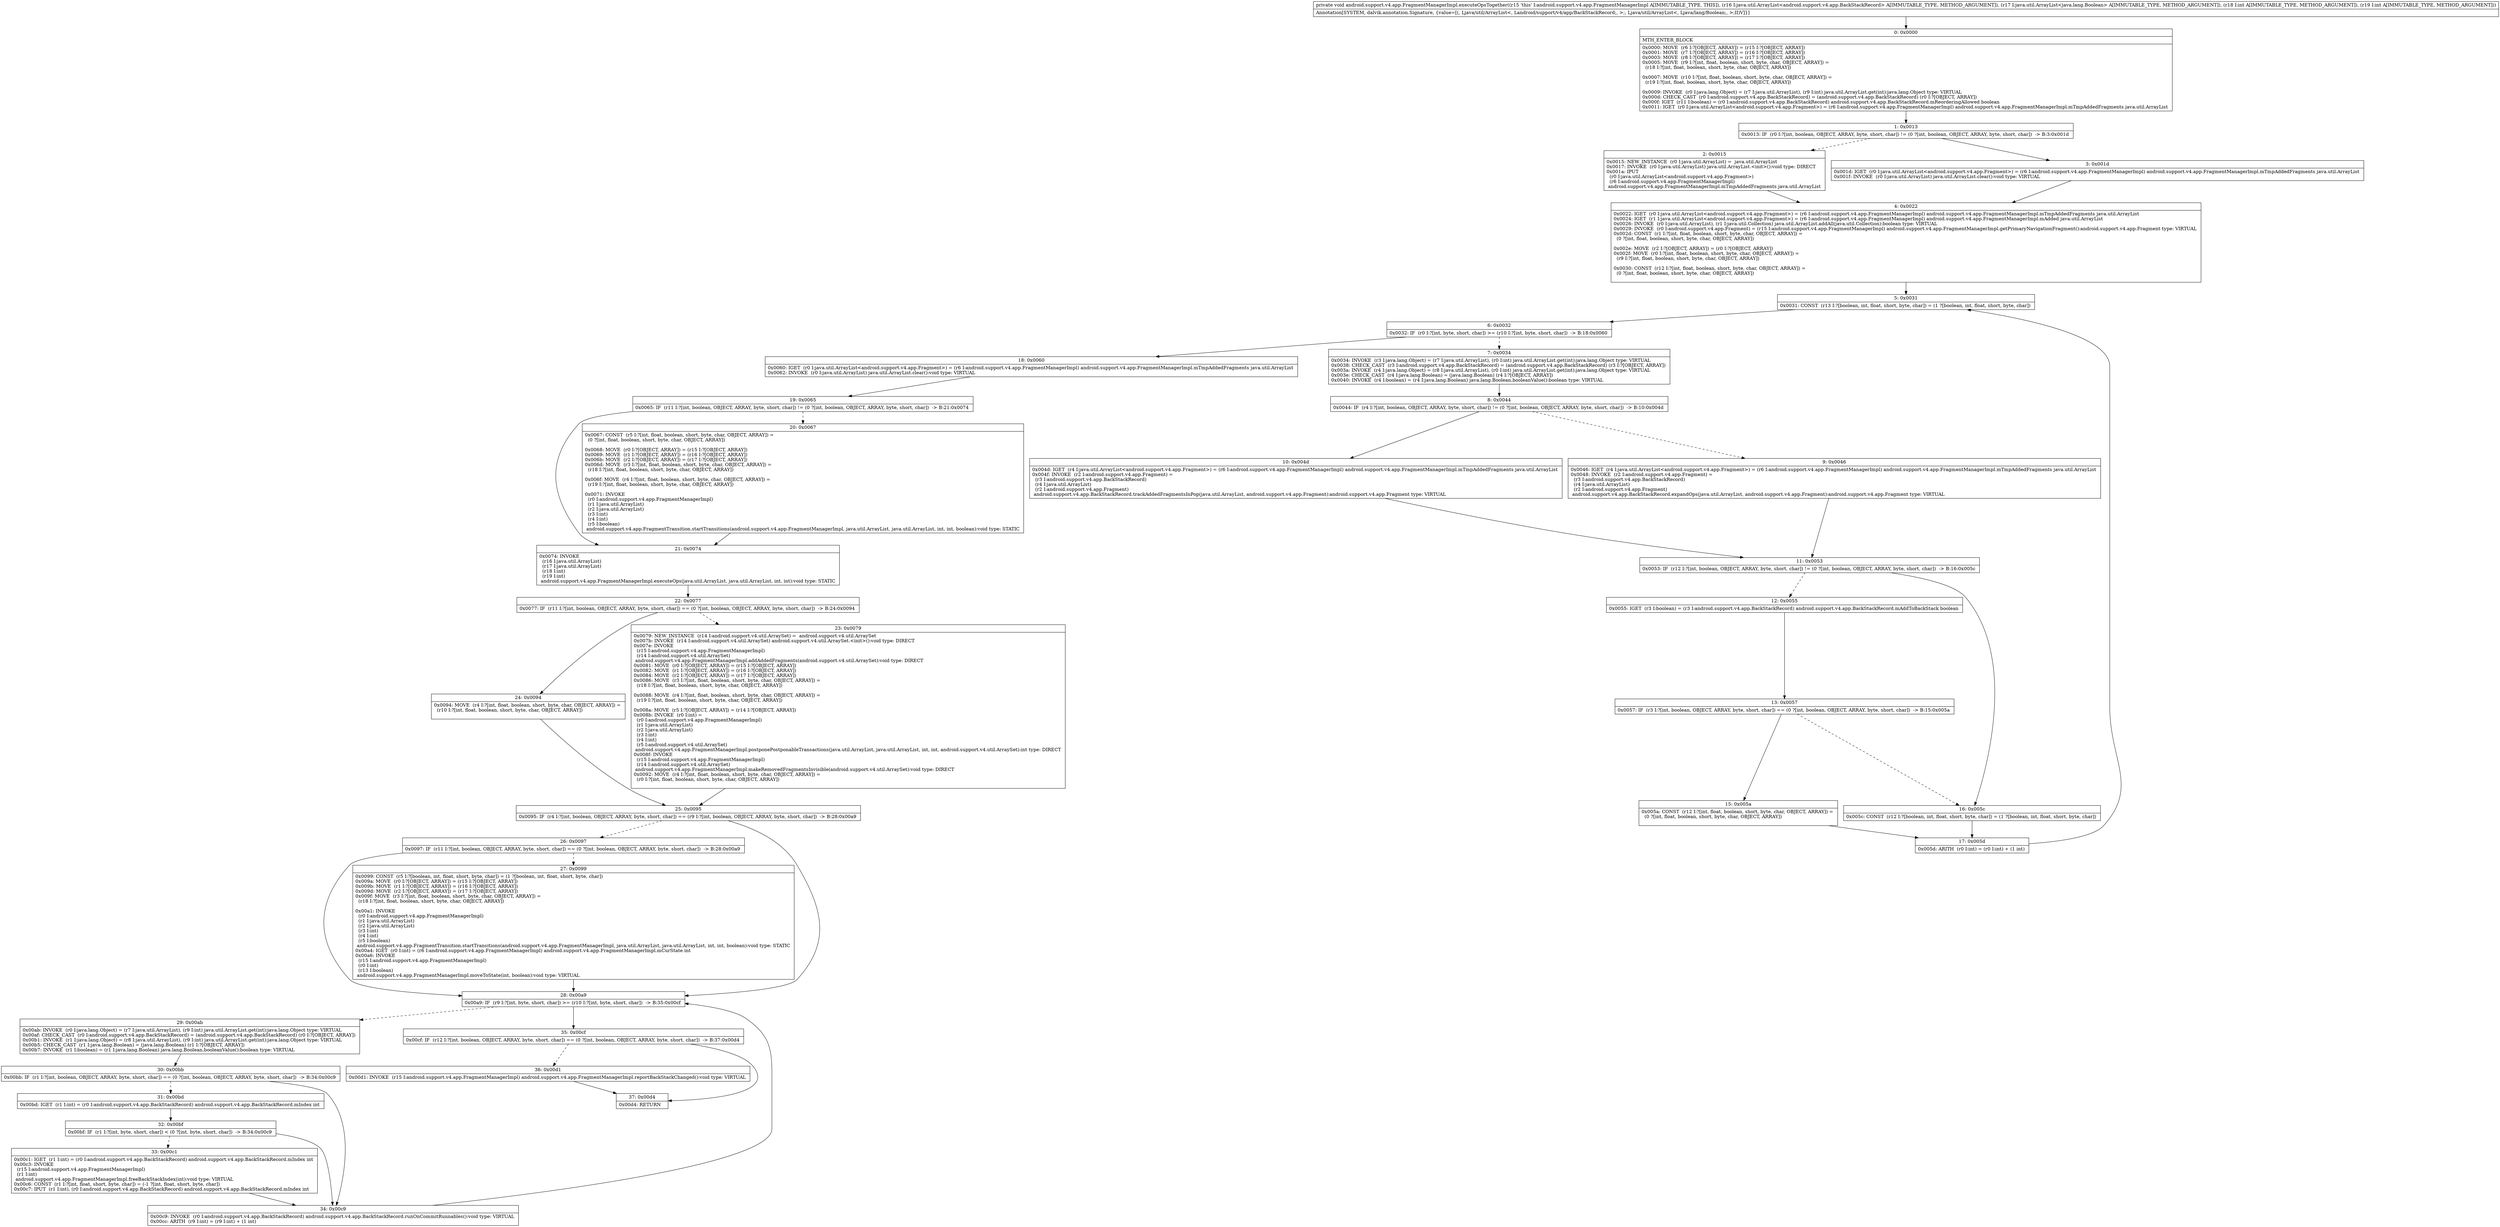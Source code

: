 digraph "CFG forandroid.support.v4.app.FragmentManagerImpl.executeOpsTogether(Ljava\/util\/ArrayList;Ljava\/util\/ArrayList;II)V" {
Node_0 [shape=record,label="{0\:\ 0x0000|MTH_ENTER_BLOCK\l|0x0000: MOVE  (r6 I:?[OBJECT, ARRAY]) = (r15 I:?[OBJECT, ARRAY]) \l0x0001: MOVE  (r7 I:?[OBJECT, ARRAY]) = (r16 I:?[OBJECT, ARRAY]) \l0x0003: MOVE  (r8 I:?[OBJECT, ARRAY]) = (r17 I:?[OBJECT, ARRAY]) \l0x0005: MOVE  (r9 I:?[int, float, boolean, short, byte, char, OBJECT, ARRAY]) = \l  (r18 I:?[int, float, boolean, short, byte, char, OBJECT, ARRAY])\l \l0x0007: MOVE  (r10 I:?[int, float, boolean, short, byte, char, OBJECT, ARRAY]) = \l  (r19 I:?[int, float, boolean, short, byte, char, OBJECT, ARRAY])\l \l0x0009: INVOKE  (r0 I:java.lang.Object) = (r7 I:java.util.ArrayList), (r9 I:int) java.util.ArrayList.get(int):java.lang.Object type: VIRTUAL \l0x000d: CHECK_CAST  (r0 I:android.support.v4.app.BackStackRecord) = (android.support.v4.app.BackStackRecord) (r0 I:?[OBJECT, ARRAY]) \l0x000f: IGET  (r11 I:boolean) = (r0 I:android.support.v4.app.BackStackRecord) android.support.v4.app.BackStackRecord.mReorderingAllowed boolean \l0x0011: IGET  (r0 I:java.util.ArrayList\<android.support.v4.app.Fragment\>) = (r6 I:android.support.v4.app.FragmentManagerImpl) android.support.v4.app.FragmentManagerImpl.mTmpAddedFragments java.util.ArrayList \l}"];
Node_1 [shape=record,label="{1\:\ 0x0013|0x0013: IF  (r0 I:?[int, boolean, OBJECT, ARRAY, byte, short, char]) != (0 ?[int, boolean, OBJECT, ARRAY, byte, short, char])  \-\> B:3:0x001d \l}"];
Node_2 [shape=record,label="{2\:\ 0x0015|0x0015: NEW_INSTANCE  (r0 I:java.util.ArrayList) =  java.util.ArrayList \l0x0017: INVOKE  (r0 I:java.util.ArrayList) java.util.ArrayList.\<init\>():void type: DIRECT \l0x001a: IPUT  \l  (r0 I:java.util.ArrayList\<android.support.v4.app.Fragment\>)\l  (r6 I:android.support.v4.app.FragmentManagerImpl)\l android.support.v4.app.FragmentManagerImpl.mTmpAddedFragments java.util.ArrayList \l}"];
Node_3 [shape=record,label="{3\:\ 0x001d|0x001d: IGET  (r0 I:java.util.ArrayList\<android.support.v4.app.Fragment\>) = (r6 I:android.support.v4.app.FragmentManagerImpl) android.support.v4.app.FragmentManagerImpl.mTmpAddedFragments java.util.ArrayList \l0x001f: INVOKE  (r0 I:java.util.ArrayList) java.util.ArrayList.clear():void type: VIRTUAL \l}"];
Node_4 [shape=record,label="{4\:\ 0x0022|0x0022: IGET  (r0 I:java.util.ArrayList\<android.support.v4.app.Fragment\>) = (r6 I:android.support.v4.app.FragmentManagerImpl) android.support.v4.app.FragmentManagerImpl.mTmpAddedFragments java.util.ArrayList \l0x0024: IGET  (r1 I:java.util.ArrayList\<android.support.v4.app.Fragment\>) = (r6 I:android.support.v4.app.FragmentManagerImpl) android.support.v4.app.FragmentManagerImpl.mAdded java.util.ArrayList \l0x0026: INVOKE  (r0 I:java.util.ArrayList), (r1 I:java.util.Collection) java.util.ArrayList.addAll(java.util.Collection):boolean type: VIRTUAL \l0x0029: INVOKE  (r0 I:android.support.v4.app.Fragment) = (r15 I:android.support.v4.app.FragmentManagerImpl) android.support.v4.app.FragmentManagerImpl.getPrimaryNavigationFragment():android.support.v4.app.Fragment type: VIRTUAL \l0x002d: CONST  (r1 I:?[int, float, boolean, short, byte, char, OBJECT, ARRAY]) = \l  (0 ?[int, float, boolean, short, byte, char, OBJECT, ARRAY])\l \l0x002e: MOVE  (r2 I:?[OBJECT, ARRAY]) = (r0 I:?[OBJECT, ARRAY]) \l0x002f: MOVE  (r0 I:?[int, float, boolean, short, byte, char, OBJECT, ARRAY]) = \l  (r9 I:?[int, float, boolean, short, byte, char, OBJECT, ARRAY])\l \l0x0030: CONST  (r12 I:?[int, float, boolean, short, byte, char, OBJECT, ARRAY]) = \l  (0 ?[int, float, boolean, short, byte, char, OBJECT, ARRAY])\l \l}"];
Node_5 [shape=record,label="{5\:\ 0x0031|0x0031: CONST  (r13 I:?[boolean, int, float, short, byte, char]) = (1 ?[boolean, int, float, short, byte, char]) \l}"];
Node_6 [shape=record,label="{6\:\ 0x0032|0x0032: IF  (r0 I:?[int, byte, short, char]) \>= (r10 I:?[int, byte, short, char])  \-\> B:18:0x0060 \l}"];
Node_7 [shape=record,label="{7\:\ 0x0034|0x0034: INVOKE  (r3 I:java.lang.Object) = (r7 I:java.util.ArrayList), (r0 I:int) java.util.ArrayList.get(int):java.lang.Object type: VIRTUAL \l0x0038: CHECK_CAST  (r3 I:android.support.v4.app.BackStackRecord) = (android.support.v4.app.BackStackRecord) (r3 I:?[OBJECT, ARRAY]) \l0x003a: INVOKE  (r4 I:java.lang.Object) = (r8 I:java.util.ArrayList), (r0 I:int) java.util.ArrayList.get(int):java.lang.Object type: VIRTUAL \l0x003e: CHECK_CAST  (r4 I:java.lang.Boolean) = (java.lang.Boolean) (r4 I:?[OBJECT, ARRAY]) \l0x0040: INVOKE  (r4 I:boolean) = (r4 I:java.lang.Boolean) java.lang.Boolean.booleanValue():boolean type: VIRTUAL \l}"];
Node_8 [shape=record,label="{8\:\ 0x0044|0x0044: IF  (r4 I:?[int, boolean, OBJECT, ARRAY, byte, short, char]) != (0 ?[int, boolean, OBJECT, ARRAY, byte, short, char])  \-\> B:10:0x004d \l}"];
Node_9 [shape=record,label="{9\:\ 0x0046|0x0046: IGET  (r4 I:java.util.ArrayList\<android.support.v4.app.Fragment\>) = (r6 I:android.support.v4.app.FragmentManagerImpl) android.support.v4.app.FragmentManagerImpl.mTmpAddedFragments java.util.ArrayList \l0x0048: INVOKE  (r2 I:android.support.v4.app.Fragment) = \l  (r3 I:android.support.v4.app.BackStackRecord)\l  (r4 I:java.util.ArrayList)\l  (r2 I:android.support.v4.app.Fragment)\l android.support.v4.app.BackStackRecord.expandOps(java.util.ArrayList, android.support.v4.app.Fragment):android.support.v4.app.Fragment type: VIRTUAL \l}"];
Node_10 [shape=record,label="{10\:\ 0x004d|0x004d: IGET  (r4 I:java.util.ArrayList\<android.support.v4.app.Fragment\>) = (r6 I:android.support.v4.app.FragmentManagerImpl) android.support.v4.app.FragmentManagerImpl.mTmpAddedFragments java.util.ArrayList \l0x004f: INVOKE  (r2 I:android.support.v4.app.Fragment) = \l  (r3 I:android.support.v4.app.BackStackRecord)\l  (r4 I:java.util.ArrayList)\l  (r2 I:android.support.v4.app.Fragment)\l android.support.v4.app.BackStackRecord.trackAddedFragmentsInPop(java.util.ArrayList, android.support.v4.app.Fragment):android.support.v4.app.Fragment type: VIRTUAL \l}"];
Node_11 [shape=record,label="{11\:\ 0x0053|0x0053: IF  (r12 I:?[int, boolean, OBJECT, ARRAY, byte, short, char]) != (0 ?[int, boolean, OBJECT, ARRAY, byte, short, char])  \-\> B:16:0x005c \l}"];
Node_12 [shape=record,label="{12\:\ 0x0055|0x0055: IGET  (r3 I:boolean) = (r3 I:android.support.v4.app.BackStackRecord) android.support.v4.app.BackStackRecord.mAddToBackStack boolean \l}"];
Node_13 [shape=record,label="{13\:\ 0x0057|0x0057: IF  (r3 I:?[int, boolean, OBJECT, ARRAY, byte, short, char]) == (0 ?[int, boolean, OBJECT, ARRAY, byte, short, char])  \-\> B:15:0x005a \l}"];
Node_15 [shape=record,label="{15\:\ 0x005a|0x005a: CONST  (r12 I:?[int, float, boolean, short, byte, char, OBJECT, ARRAY]) = \l  (0 ?[int, float, boolean, short, byte, char, OBJECT, ARRAY])\l \l}"];
Node_16 [shape=record,label="{16\:\ 0x005c|0x005c: CONST  (r12 I:?[boolean, int, float, short, byte, char]) = (1 ?[boolean, int, float, short, byte, char]) \l}"];
Node_17 [shape=record,label="{17\:\ 0x005d|0x005d: ARITH  (r0 I:int) = (r0 I:int) + (1 int) \l}"];
Node_18 [shape=record,label="{18\:\ 0x0060|0x0060: IGET  (r0 I:java.util.ArrayList\<android.support.v4.app.Fragment\>) = (r6 I:android.support.v4.app.FragmentManagerImpl) android.support.v4.app.FragmentManagerImpl.mTmpAddedFragments java.util.ArrayList \l0x0062: INVOKE  (r0 I:java.util.ArrayList) java.util.ArrayList.clear():void type: VIRTUAL \l}"];
Node_19 [shape=record,label="{19\:\ 0x0065|0x0065: IF  (r11 I:?[int, boolean, OBJECT, ARRAY, byte, short, char]) != (0 ?[int, boolean, OBJECT, ARRAY, byte, short, char])  \-\> B:21:0x0074 \l}"];
Node_20 [shape=record,label="{20\:\ 0x0067|0x0067: CONST  (r5 I:?[int, float, boolean, short, byte, char, OBJECT, ARRAY]) = \l  (0 ?[int, float, boolean, short, byte, char, OBJECT, ARRAY])\l \l0x0068: MOVE  (r0 I:?[OBJECT, ARRAY]) = (r15 I:?[OBJECT, ARRAY]) \l0x0069: MOVE  (r1 I:?[OBJECT, ARRAY]) = (r16 I:?[OBJECT, ARRAY]) \l0x006b: MOVE  (r2 I:?[OBJECT, ARRAY]) = (r17 I:?[OBJECT, ARRAY]) \l0x006d: MOVE  (r3 I:?[int, float, boolean, short, byte, char, OBJECT, ARRAY]) = \l  (r18 I:?[int, float, boolean, short, byte, char, OBJECT, ARRAY])\l \l0x006f: MOVE  (r4 I:?[int, float, boolean, short, byte, char, OBJECT, ARRAY]) = \l  (r19 I:?[int, float, boolean, short, byte, char, OBJECT, ARRAY])\l \l0x0071: INVOKE  \l  (r0 I:android.support.v4.app.FragmentManagerImpl)\l  (r1 I:java.util.ArrayList)\l  (r2 I:java.util.ArrayList)\l  (r3 I:int)\l  (r4 I:int)\l  (r5 I:boolean)\l android.support.v4.app.FragmentTransition.startTransitions(android.support.v4.app.FragmentManagerImpl, java.util.ArrayList, java.util.ArrayList, int, int, boolean):void type: STATIC \l}"];
Node_21 [shape=record,label="{21\:\ 0x0074|0x0074: INVOKE  \l  (r16 I:java.util.ArrayList)\l  (r17 I:java.util.ArrayList)\l  (r18 I:int)\l  (r19 I:int)\l android.support.v4.app.FragmentManagerImpl.executeOps(java.util.ArrayList, java.util.ArrayList, int, int):void type: STATIC \l}"];
Node_22 [shape=record,label="{22\:\ 0x0077|0x0077: IF  (r11 I:?[int, boolean, OBJECT, ARRAY, byte, short, char]) == (0 ?[int, boolean, OBJECT, ARRAY, byte, short, char])  \-\> B:24:0x0094 \l}"];
Node_23 [shape=record,label="{23\:\ 0x0079|0x0079: NEW_INSTANCE  (r14 I:android.support.v4.util.ArraySet) =  android.support.v4.util.ArraySet \l0x007b: INVOKE  (r14 I:android.support.v4.util.ArraySet) android.support.v4.util.ArraySet.\<init\>():void type: DIRECT \l0x007e: INVOKE  \l  (r15 I:android.support.v4.app.FragmentManagerImpl)\l  (r14 I:android.support.v4.util.ArraySet)\l android.support.v4.app.FragmentManagerImpl.addAddedFragments(android.support.v4.util.ArraySet):void type: DIRECT \l0x0081: MOVE  (r0 I:?[OBJECT, ARRAY]) = (r15 I:?[OBJECT, ARRAY]) \l0x0082: MOVE  (r1 I:?[OBJECT, ARRAY]) = (r16 I:?[OBJECT, ARRAY]) \l0x0084: MOVE  (r2 I:?[OBJECT, ARRAY]) = (r17 I:?[OBJECT, ARRAY]) \l0x0086: MOVE  (r3 I:?[int, float, boolean, short, byte, char, OBJECT, ARRAY]) = \l  (r18 I:?[int, float, boolean, short, byte, char, OBJECT, ARRAY])\l \l0x0088: MOVE  (r4 I:?[int, float, boolean, short, byte, char, OBJECT, ARRAY]) = \l  (r19 I:?[int, float, boolean, short, byte, char, OBJECT, ARRAY])\l \l0x008a: MOVE  (r5 I:?[OBJECT, ARRAY]) = (r14 I:?[OBJECT, ARRAY]) \l0x008b: INVOKE  (r0 I:int) = \l  (r0 I:android.support.v4.app.FragmentManagerImpl)\l  (r1 I:java.util.ArrayList)\l  (r2 I:java.util.ArrayList)\l  (r3 I:int)\l  (r4 I:int)\l  (r5 I:android.support.v4.util.ArraySet)\l android.support.v4.app.FragmentManagerImpl.postponePostponableTransactions(java.util.ArrayList, java.util.ArrayList, int, int, android.support.v4.util.ArraySet):int type: DIRECT \l0x008f: INVOKE  \l  (r15 I:android.support.v4.app.FragmentManagerImpl)\l  (r14 I:android.support.v4.util.ArraySet)\l android.support.v4.app.FragmentManagerImpl.makeRemovedFragmentsInvisible(android.support.v4.util.ArraySet):void type: DIRECT \l0x0092: MOVE  (r4 I:?[int, float, boolean, short, byte, char, OBJECT, ARRAY]) = \l  (r0 I:?[int, float, boolean, short, byte, char, OBJECT, ARRAY])\l \l}"];
Node_24 [shape=record,label="{24\:\ 0x0094|0x0094: MOVE  (r4 I:?[int, float, boolean, short, byte, char, OBJECT, ARRAY]) = \l  (r10 I:?[int, float, boolean, short, byte, char, OBJECT, ARRAY])\l \l}"];
Node_25 [shape=record,label="{25\:\ 0x0095|0x0095: IF  (r4 I:?[int, boolean, OBJECT, ARRAY, byte, short, char]) == (r9 I:?[int, boolean, OBJECT, ARRAY, byte, short, char])  \-\> B:28:0x00a9 \l}"];
Node_26 [shape=record,label="{26\:\ 0x0097|0x0097: IF  (r11 I:?[int, boolean, OBJECT, ARRAY, byte, short, char]) == (0 ?[int, boolean, OBJECT, ARRAY, byte, short, char])  \-\> B:28:0x00a9 \l}"];
Node_27 [shape=record,label="{27\:\ 0x0099|0x0099: CONST  (r5 I:?[boolean, int, float, short, byte, char]) = (1 ?[boolean, int, float, short, byte, char]) \l0x009a: MOVE  (r0 I:?[OBJECT, ARRAY]) = (r15 I:?[OBJECT, ARRAY]) \l0x009b: MOVE  (r1 I:?[OBJECT, ARRAY]) = (r16 I:?[OBJECT, ARRAY]) \l0x009d: MOVE  (r2 I:?[OBJECT, ARRAY]) = (r17 I:?[OBJECT, ARRAY]) \l0x009f: MOVE  (r3 I:?[int, float, boolean, short, byte, char, OBJECT, ARRAY]) = \l  (r18 I:?[int, float, boolean, short, byte, char, OBJECT, ARRAY])\l \l0x00a1: INVOKE  \l  (r0 I:android.support.v4.app.FragmentManagerImpl)\l  (r1 I:java.util.ArrayList)\l  (r2 I:java.util.ArrayList)\l  (r3 I:int)\l  (r4 I:int)\l  (r5 I:boolean)\l android.support.v4.app.FragmentTransition.startTransitions(android.support.v4.app.FragmentManagerImpl, java.util.ArrayList, java.util.ArrayList, int, int, boolean):void type: STATIC \l0x00a4: IGET  (r0 I:int) = (r6 I:android.support.v4.app.FragmentManagerImpl) android.support.v4.app.FragmentManagerImpl.mCurState int \l0x00a6: INVOKE  \l  (r15 I:android.support.v4.app.FragmentManagerImpl)\l  (r0 I:int)\l  (r13 I:boolean)\l android.support.v4.app.FragmentManagerImpl.moveToState(int, boolean):void type: VIRTUAL \l}"];
Node_28 [shape=record,label="{28\:\ 0x00a9|0x00a9: IF  (r9 I:?[int, byte, short, char]) \>= (r10 I:?[int, byte, short, char])  \-\> B:35:0x00cf \l}"];
Node_29 [shape=record,label="{29\:\ 0x00ab|0x00ab: INVOKE  (r0 I:java.lang.Object) = (r7 I:java.util.ArrayList), (r9 I:int) java.util.ArrayList.get(int):java.lang.Object type: VIRTUAL \l0x00af: CHECK_CAST  (r0 I:android.support.v4.app.BackStackRecord) = (android.support.v4.app.BackStackRecord) (r0 I:?[OBJECT, ARRAY]) \l0x00b1: INVOKE  (r1 I:java.lang.Object) = (r8 I:java.util.ArrayList), (r9 I:int) java.util.ArrayList.get(int):java.lang.Object type: VIRTUAL \l0x00b5: CHECK_CAST  (r1 I:java.lang.Boolean) = (java.lang.Boolean) (r1 I:?[OBJECT, ARRAY]) \l0x00b7: INVOKE  (r1 I:boolean) = (r1 I:java.lang.Boolean) java.lang.Boolean.booleanValue():boolean type: VIRTUAL \l}"];
Node_30 [shape=record,label="{30\:\ 0x00bb|0x00bb: IF  (r1 I:?[int, boolean, OBJECT, ARRAY, byte, short, char]) == (0 ?[int, boolean, OBJECT, ARRAY, byte, short, char])  \-\> B:34:0x00c9 \l}"];
Node_31 [shape=record,label="{31\:\ 0x00bd|0x00bd: IGET  (r1 I:int) = (r0 I:android.support.v4.app.BackStackRecord) android.support.v4.app.BackStackRecord.mIndex int \l}"];
Node_32 [shape=record,label="{32\:\ 0x00bf|0x00bf: IF  (r1 I:?[int, byte, short, char]) \< (0 ?[int, byte, short, char])  \-\> B:34:0x00c9 \l}"];
Node_33 [shape=record,label="{33\:\ 0x00c1|0x00c1: IGET  (r1 I:int) = (r0 I:android.support.v4.app.BackStackRecord) android.support.v4.app.BackStackRecord.mIndex int \l0x00c3: INVOKE  \l  (r15 I:android.support.v4.app.FragmentManagerImpl)\l  (r1 I:int)\l android.support.v4.app.FragmentManagerImpl.freeBackStackIndex(int):void type: VIRTUAL \l0x00c6: CONST  (r1 I:?[int, float, short, byte, char]) = (\-1 ?[int, float, short, byte, char]) \l0x00c7: IPUT  (r1 I:int), (r0 I:android.support.v4.app.BackStackRecord) android.support.v4.app.BackStackRecord.mIndex int \l}"];
Node_34 [shape=record,label="{34\:\ 0x00c9|0x00c9: INVOKE  (r0 I:android.support.v4.app.BackStackRecord) android.support.v4.app.BackStackRecord.runOnCommitRunnables():void type: VIRTUAL \l0x00cc: ARITH  (r9 I:int) = (r9 I:int) + (1 int) \l}"];
Node_35 [shape=record,label="{35\:\ 0x00cf|0x00cf: IF  (r12 I:?[int, boolean, OBJECT, ARRAY, byte, short, char]) == (0 ?[int, boolean, OBJECT, ARRAY, byte, short, char])  \-\> B:37:0x00d4 \l}"];
Node_36 [shape=record,label="{36\:\ 0x00d1|0x00d1: INVOKE  (r15 I:android.support.v4.app.FragmentManagerImpl) android.support.v4.app.FragmentManagerImpl.reportBackStackChanged():void type: VIRTUAL \l}"];
Node_37 [shape=record,label="{37\:\ 0x00d4|0x00d4: RETURN   \l}"];
MethodNode[shape=record,label="{private void android.support.v4.app.FragmentManagerImpl.executeOpsTogether((r15 'this' I:android.support.v4.app.FragmentManagerImpl A[IMMUTABLE_TYPE, THIS]), (r16 I:java.util.ArrayList\<android.support.v4.app.BackStackRecord\> A[IMMUTABLE_TYPE, METHOD_ARGUMENT]), (r17 I:java.util.ArrayList\<java.lang.Boolean\> A[IMMUTABLE_TYPE, METHOD_ARGUMENT]), (r18 I:int A[IMMUTABLE_TYPE, METHOD_ARGUMENT]), (r19 I:int A[IMMUTABLE_TYPE, METHOD_ARGUMENT]))  | Annotation[SYSTEM, dalvik.annotation.Signature, \{value=[(, Ljava\/util\/ArrayList\<, Landroid\/support\/v4\/app\/BackStackRecord;, \>;, Ljava\/util\/ArrayList\<, Ljava\/lang\/Boolean;, \>;II)V]\}]\l}"];
MethodNode -> Node_0;
Node_0 -> Node_1;
Node_1 -> Node_2[style=dashed];
Node_1 -> Node_3;
Node_2 -> Node_4;
Node_3 -> Node_4;
Node_4 -> Node_5;
Node_5 -> Node_6;
Node_6 -> Node_7[style=dashed];
Node_6 -> Node_18;
Node_7 -> Node_8;
Node_8 -> Node_9[style=dashed];
Node_8 -> Node_10;
Node_9 -> Node_11;
Node_10 -> Node_11;
Node_11 -> Node_12[style=dashed];
Node_11 -> Node_16;
Node_12 -> Node_13;
Node_13 -> Node_15;
Node_13 -> Node_16[style=dashed];
Node_15 -> Node_17;
Node_16 -> Node_17;
Node_17 -> Node_5;
Node_18 -> Node_19;
Node_19 -> Node_20[style=dashed];
Node_19 -> Node_21;
Node_20 -> Node_21;
Node_21 -> Node_22;
Node_22 -> Node_23[style=dashed];
Node_22 -> Node_24;
Node_23 -> Node_25;
Node_24 -> Node_25;
Node_25 -> Node_26[style=dashed];
Node_25 -> Node_28;
Node_26 -> Node_27[style=dashed];
Node_26 -> Node_28;
Node_27 -> Node_28;
Node_28 -> Node_29[style=dashed];
Node_28 -> Node_35;
Node_29 -> Node_30;
Node_30 -> Node_31[style=dashed];
Node_30 -> Node_34;
Node_31 -> Node_32;
Node_32 -> Node_33[style=dashed];
Node_32 -> Node_34;
Node_33 -> Node_34;
Node_34 -> Node_28;
Node_35 -> Node_36[style=dashed];
Node_35 -> Node_37;
Node_36 -> Node_37;
}

